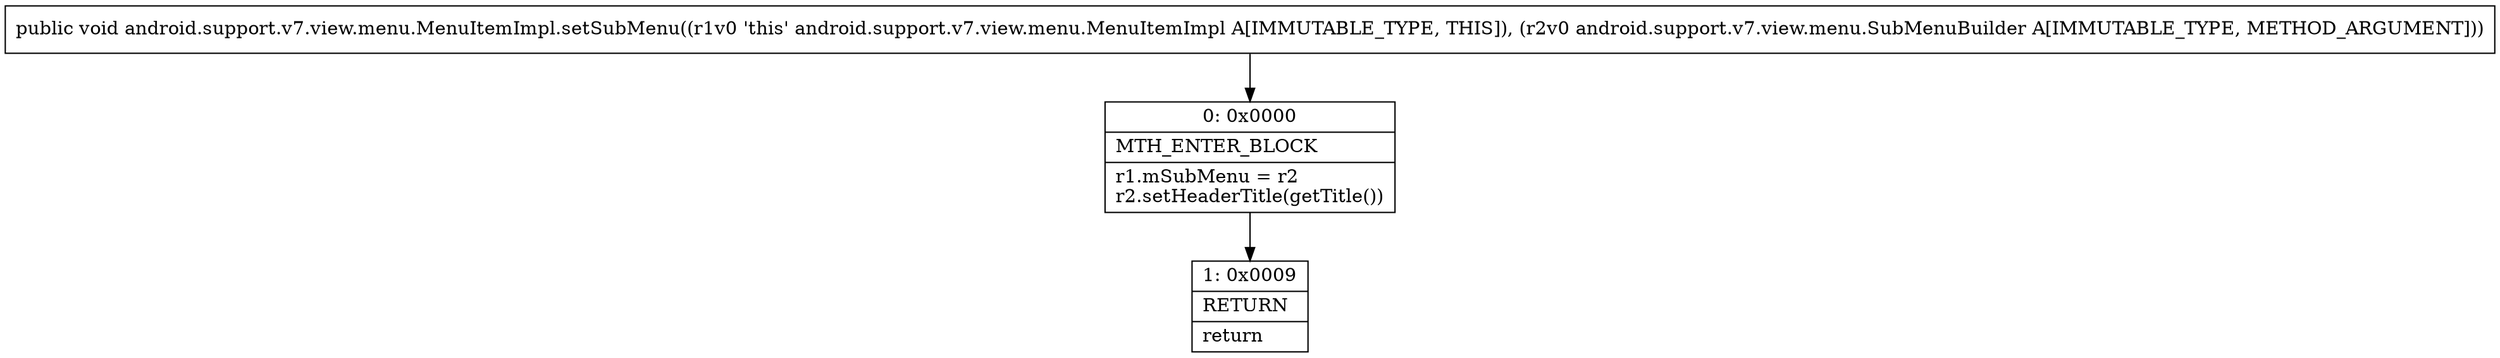 digraph "CFG forandroid.support.v7.view.menu.MenuItemImpl.setSubMenu(Landroid\/support\/v7\/view\/menu\/SubMenuBuilder;)V" {
Node_0 [shape=record,label="{0\:\ 0x0000|MTH_ENTER_BLOCK\l|r1.mSubMenu = r2\lr2.setHeaderTitle(getTitle())\l}"];
Node_1 [shape=record,label="{1\:\ 0x0009|RETURN\l|return\l}"];
MethodNode[shape=record,label="{public void android.support.v7.view.menu.MenuItemImpl.setSubMenu((r1v0 'this' android.support.v7.view.menu.MenuItemImpl A[IMMUTABLE_TYPE, THIS]), (r2v0 android.support.v7.view.menu.SubMenuBuilder A[IMMUTABLE_TYPE, METHOD_ARGUMENT])) }"];
MethodNode -> Node_0;
Node_0 -> Node_1;
}

